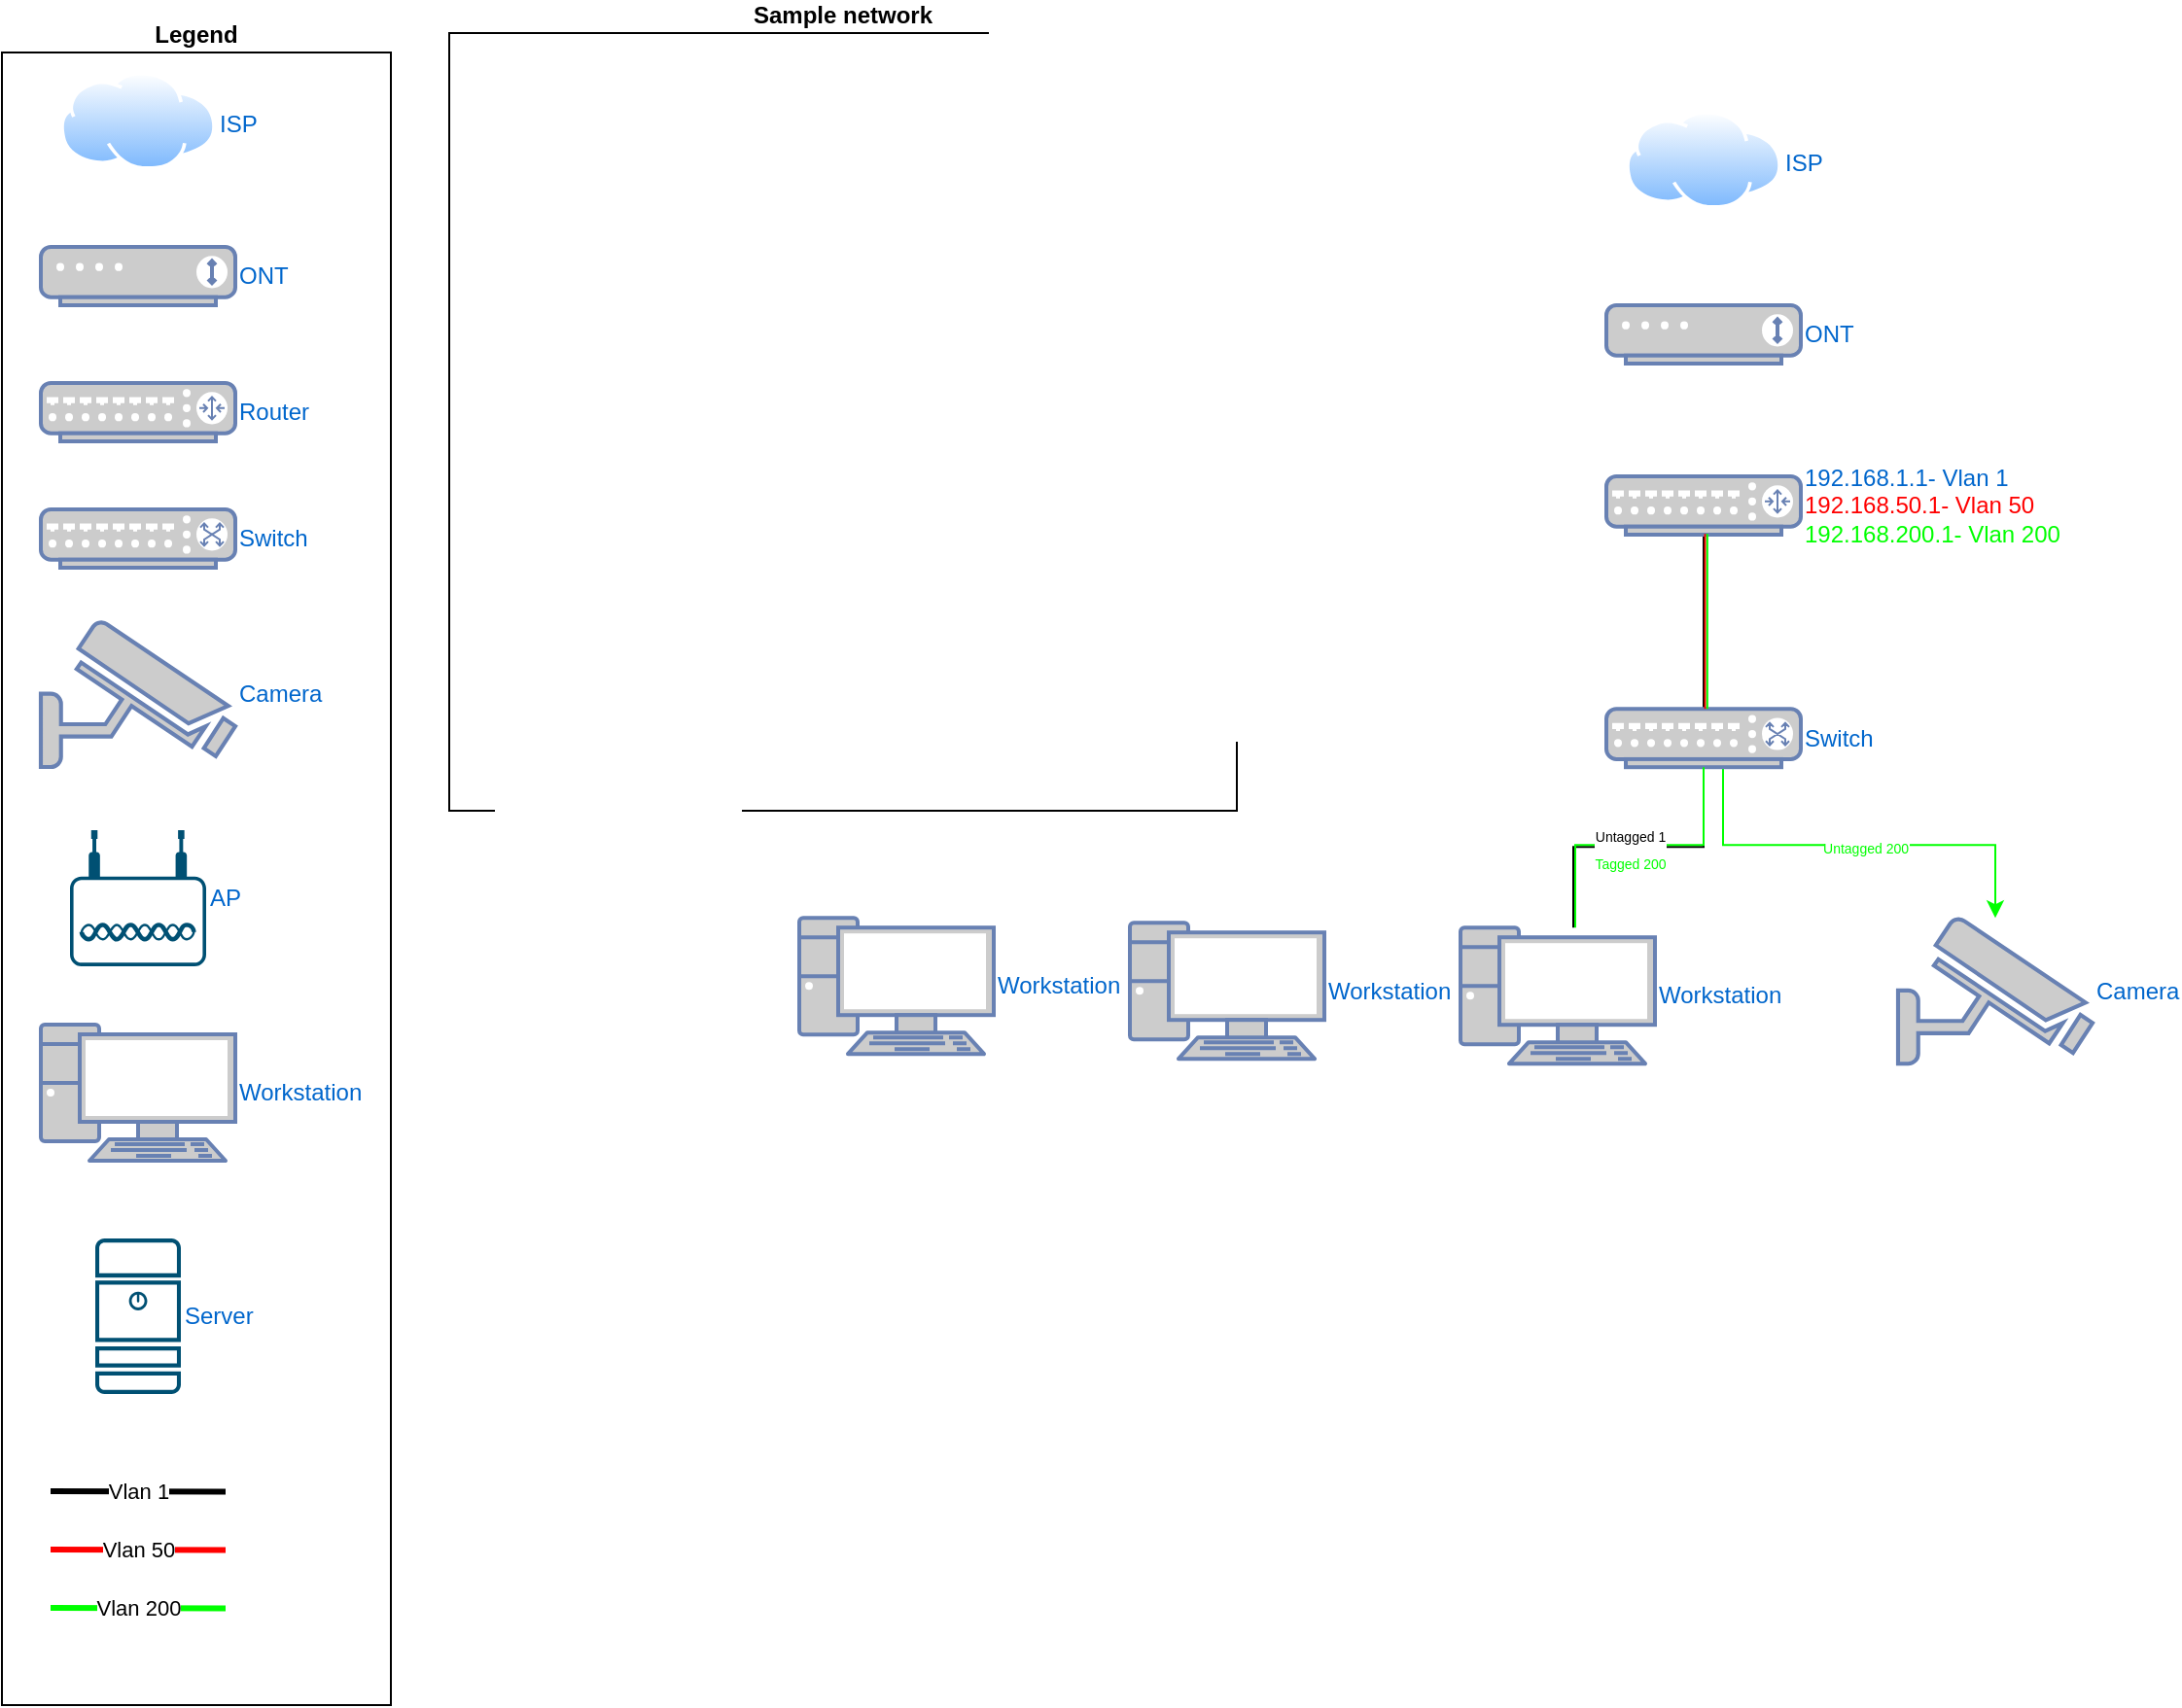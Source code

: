 <mxfile version="21.6.2" type="github">
  <diagram name="Page-1" id="eT0Ean7KH-sbOHMaBbw0">
    <mxGraphModel dx="1793" dy="864" grid="1" gridSize="10" guides="1" tooltips="1" connect="1" arrows="1" fold="1" page="1" pageScale="1" pageWidth="850" pageHeight="1100" math="0" shadow="0">
      <root>
        <mxCell id="0" />
        <mxCell id="1" parent="0" />
        <mxCell id="Kp_vYzGjNW8o70z0-AuJ-58" value="Sample network" style="rounded=0;whiteSpace=wrap;html=1;labelPosition=center;verticalLabelPosition=top;align=center;verticalAlign=bottom;fontStyle=1" parent="1" vertex="1">
          <mxGeometry x="250" y="20" width="405" height="400" as="geometry" />
        </mxCell>
        <mxCell id="Kp_vYzGjNW8o70z0-AuJ-38" value="Legend" style="rounded=0;whiteSpace=wrap;html=1;labelPosition=center;verticalLabelPosition=top;align=center;verticalAlign=bottom;fontStyle=1" parent="1" vertex="1">
          <mxGeometry x="20" y="30" width="200" height="850" as="geometry" />
        </mxCell>
        <mxCell id="Kp_vYzGjNW8o70z0-AuJ-1" value="ISP" style="image;aspect=fixed;perimeter=ellipsePerimeter;html=1;align=left;shadow=0;dashed=0;spacingTop=3;image=img/lib/active_directory/internet_cloud.svg;labelPosition=right;verticalLabelPosition=middle;verticalAlign=middle;fontColor=#0066CC;" parent="1" vertex="1">
          <mxGeometry x="50" y="40" width="80" height="50.4" as="geometry" />
        </mxCell>
        <mxCell id="Kp_vYzGjNW8o70z0-AuJ-2" value="ONT" style="fontColor=#0066CC;verticalAlign=middle;verticalLabelPosition=middle;labelPosition=right;align=left;html=1;outlineConnect=0;fillColor=#CCCCCC;strokeColor=#6881B3;gradientColor=none;gradientDirection=north;strokeWidth=2;shape=mxgraph.networks.modem;" parent="1" vertex="1">
          <mxGeometry x="40" y="130" width="100" height="30" as="geometry" />
        </mxCell>
        <mxCell id="Kp_vYzGjNW8o70z0-AuJ-3" value="Router" style="fontColor=#0066CC;verticalAlign=middle;verticalLabelPosition=middle;labelPosition=right;align=left;html=1;outlineConnect=0;fillColor=#CCCCCC;strokeColor=#6881B3;gradientColor=none;gradientDirection=north;strokeWidth=2;shape=mxgraph.networks.router;" parent="1" vertex="1">
          <mxGeometry x="40" y="200" width="100" height="30" as="geometry" />
        </mxCell>
        <mxCell id="Kp_vYzGjNW8o70z0-AuJ-4" value="Switch" style="fontColor=#0066CC;verticalAlign=middle;verticalLabelPosition=middle;labelPosition=right;align=left;html=1;outlineConnect=0;fillColor=#CCCCCC;strokeColor=#6881B3;gradientColor=none;gradientDirection=north;strokeWidth=2;shape=mxgraph.networks.switch;" parent="1" vertex="1">
          <mxGeometry x="40" y="265" width="100" height="30" as="geometry" />
        </mxCell>
        <mxCell id="Kp_vYzGjNW8o70z0-AuJ-8" value="Workstation" style="fontColor=#0066CC;verticalAlign=middle;verticalLabelPosition=middle;labelPosition=right;align=left;html=1;outlineConnect=0;fillColor=#CCCCCC;strokeColor=#6881B3;gradientColor=none;gradientDirection=north;strokeWidth=2;shape=mxgraph.networks.pc;" parent="1" vertex="1">
          <mxGeometry x="40" y="530" width="100" height="70" as="geometry" />
        </mxCell>
        <mxCell id="Kp_vYzGjNW8o70z0-AuJ-11" value="Camera" style="fontColor=#0066CC;verticalAlign=middle;verticalLabelPosition=middle;labelPosition=right;align=left;html=1;outlineConnect=0;fillColor=#CCCCCC;strokeColor=#6881B3;gradientColor=none;gradientDirection=north;strokeWidth=2;shape=mxgraph.networks.security_camera;" parent="1" vertex="1">
          <mxGeometry x="995" y="475.1" width="100" height="75" as="geometry" />
        </mxCell>
        <mxCell id="Kp_vYzGjNW8o70z0-AuJ-16" value="Server" style="sketch=0;points=[[0.015,0.015,0],[0.985,0.015,0],[0.985,0.985,0],[0.015,0.985,0],[0.25,0,0],[0.5,0,0],[0.75,0,0],[1,0.25,0],[1,0.5,0],[1,0.75,0],[0.75,1,0],[0.5,1,0],[0.25,1,0],[0,0.75,0],[0,0.5,0],[0,0.25,0]];verticalLabelPosition=middle;html=1;verticalAlign=middle;aspect=fixed;align=left;pointerEvents=1;shape=mxgraph.cisco19.server;fillColor=#005073;strokeColor=none;labelPosition=right;fontColor=#0066CC;" parent="1" vertex="1">
          <mxGeometry x="68" y="640" width="44" height="80" as="geometry" />
        </mxCell>
        <mxCell id="Kp_vYzGjNW8o70z0-AuJ-18" value="AP" style="points=[[0.03,0.36,0],[0.18,0,0],[0.5,0.34,0],[0.82,0,0],[0.97,0.36,0],[1,0.67,0],[0.975,0.975,0],[0.5,1,0],[0.025,0.975,0],[0,0.67,0]];verticalLabelPosition=middle;sketch=0;html=1;verticalAlign=middle;aspect=fixed;align=left;pointerEvents=1;shape=mxgraph.cisco19.wireless_access_point;fillColor=#005073;strokeColor=none;labelPosition=right;fontColor=#0066CC;" parent="1" vertex="1">
          <mxGeometry x="55" y="430" width="70" height="70" as="geometry" />
        </mxCell>
        <mxCell id="Kp_vYzGjNW8o70z0-AuJ-40" value="Vlan 1" style="endArrow=none;html=1;rounded=0;strokeWidth=3;" parent="1" edge="1">
          <mxGeometry width="50" height="50" relative="1" as="geometry">
            <mxPoint x="45" y="770" as="sourcePoint" />
            <mxPoint x="135.0" y="770.286" as="targetPoint" />
          </mxGeometry>
        </mxCell>
        <mxCell id="Kp_vYzGjNW8o70z0-AuJ-41" value="Vlan 50" style="endArrow=none;html=1;rounded=0;strokeWidth=3;strokeColor=#FF0000;" parent="1" edge="1">
          <mxGeometry width="50" height="50" relative="1" as="geometry">
            <mxPoint x="45" y="800" as="sourcePoint" />
            <mxPoint x="135.0" y="800.286" as="targetPoint" />
          </mxGeometry>
        </mxCell>
        <mxCell id="Kp_vYzGjNW8o70z0-AuJ-42" value="Vlan 200" style="endArrow=none;html=1;rounded=0;strokeWidth=3;strokeColor=#00FF00;" parent="1" edge="1">
          <mxGeometry width="50" height="50" relative="1" as="geometry">
            <mxPoint x="45" y="830" as="sourcePoint" />
            <mxPoint x="135.0" y="830.286" as="targetPoint" />
          </mxGeometry>
        </mxCell>
        <mxCell id="Kp_vYzGjNW8o70z0-AuJ-49" style="edgeStyle=orthogonalEdgeStyle;rounded=0;orthogonalLoop=1;jettySize=auto;html=1;entryX=0.5;entryY=0;entryDx=0;entryDy=0;entryPerimeter=0;endArrow=none;endFill=0;" parent="1" source="Kp_vYzGjNW8o70z0-AuJ-44" target="Kp_vYzGjNW8o70z0-AuJ-45" edge="1">
          <mxGeometry relative="1" as="geometry" />
        </mxCell>
        <mxCell id="Kp_vYzGjNW8o70z0-AuJ-44" value="192.168.1.1- Vlan 1&lt;br&gt;&lt;font color=&quot;#ff0000&quot;&gt;192.168.50.1- Vlan 50&lt;/font&gt;&lt;br&gt;&lt;font color=&quot;#00ff00&quot;&gt;192.168.200.1- Vlan 200&lt;/font&gt;" style="fontColor=#0066CC;verticalAlign=middle;verticalLabelPosition=middle;labelPosition=right;align=left;html=1;outlineConnect=0;fillColor=#CCCCCC;strokeColor=#6881B3;gradientColor=none;gradientDirection=north;strokeWidth=2;shape=mxgraph.networks.router;" parent="1" vertex="1">
          <mxGeometry x="845" y="248" width="100" height="30" as="geometry" />
        </mxCell>
        <mxCell id="Kp_vYzGjNW8o70z0-AuJ-52" style="edgeStyle=orthogonalEdgeStyle;rounded=0;orthogonalLoop=1;jettySize=auto;html=1;endArrow=none;endFill=0;" parent="1" edge="1">
          <mxGeometry relative="1" as="geometry">
            <mxPoint x="888" y="397.6" as="sourcePoint" />
            <mxPoint x="828" y="480.1" as="targetPoint" />
            <Array as="points">
              <mxPoint x="895" y="397.6" />
              <mxPoint x="895" y="438.6" />
              <mxPoint x="828" y="438.6" />
            </Array>
          </mxGeometry>
        </mxCell>
        <mxCell id="Kp_vYzGjNW8o70z0-AuJ-54" style="edgeStyle=orthogonalEdgeStyle;rounded=0;orthogonalLoop=1;jettySize=auto;html=1;strokeColor=#00FF00;" parent="1" source="Kp_vYzGjNW8o70z0-AuJ-45" target="Kp_vYzGjNW8o70z0-AuJ-11" edge="1">
          <mxGeometry relative="1" as="geometry">
            <Array as="points">
              <mxPoint x="905" y="437.6" />
              <mxPoint x="1045" y="437.6" />
            </Array>
          </mxGeometry>
        </mxCell>
        <mxCell id="Kp_vYzGjNW8o70z0-AuJ-57" value="&lt;font color=&quot;#00ff00&quot; style=&quot;font-size: 7px;&quot;&gt;Untagged 200&lt;/font&gt;" style="edgeLabel;html=1;align=center;verticalAlign=middle;resizable=0;points=[];" parent="Kp_vYzGjNW8o70z0-AuJ-54" vertex="1" connectable="0">
          <mxGeometry x="0.039" relative="1" as="geometry">
            <mxPoint as="offset" />
          </mxGeometry>
        </mxCell>
        <mxCell id="Kp_vYzGjNW8o70z0-AuJ-45" value="Switch" style="fontColor=#0066CC;verticalAlign=middle;verticalLabelPosition=middle;labelPosition=right;align=left;html=1;outlineConnect=0;fillColor=#CCCCCC;strokeColor=#6881B3;gradientColor=none;gradientDirection=north;strokeWidth=2;shape=mxgraph.networks.switch;" parent="1" vertex="1">
          <mxGeometry x="845" y="367.6" width="100" height="30" as="geometry" />
        </mxCell>
        <mxCell id="Kp_vYzGjNW8o70z0-AuJ-47" value="Workstation" style="fontColor=#0066CC;verticalAlign=middle;verticalLabelPosition=middle;labelPosition=right;align=left;html=1;outlineConnect=0;fillColor=#CCCCCC;strokeColor=#6881B3;gradientColor=none;gradientDirection=north;strokeWidth=2;shape=mxgraph.networks.pc;" parent="1" vertex="1">
          <mxGeometry x="770" y="480.1" width="100" height="70" as="geometry" />
        </mxCell>
        <mxCell id="Kp_vYzGjNW8o70z0-AuJ-48" value="Camera" style="fontColor=#0066CC;verticalAlign=middle;verticalLabelPosition=middle;labelPosition=right;align=left;html=1;outlineConnect=0;fillColor=#CCCCCC;strokeColor=#6881B3;gradientColor=none;gradientDirection=north;strokeWidth=2;shape=mxgraph.networks.security_camera;" parent="1" vertex="1">
          <mxGeometry x="40" y="322.5" width="100" height="75" as="geometry" />
        </mxCell>
        <mxCell id="Kp_vYzGjNW8o70z0-AuJ-50" style="edgeStyle=orthogonalEdgeStyle;rounded=0;orthogonalLoop=1;jettySize=auto;html=1;entryX=0.5;entryY=0;entryDx=0;entryDy=0;entryPerimeter=0;endArrow=none;endFill=0;strokeColor=#FF0000;" parent="1" edge="1">
          <mxGeometry relative="1" as="geometry">
            <mxPoint x="895.77" y="277.6" as="sourcePoint" />
            <mxPoint x="895.77" y="367.6" as="targetPoint" />
          </mxGeometry>
        </mxCell>
        <mxCell id="Kp_vYzGjNW8o70z0-AuJ-51" style="edgeStyle=orthogonalEdgeStyle;rounded=0;orthogonalLoop=1;jettySize=auto;html=1;entryX=0.5;entryY=0;entryDx=0;entryDy=0;entryPerimeter=0;endArrow=none;endFill=0;strokeColor=#00FF00;" parent="1" edge="1">
          <mxGeometry relative="1" as="geometry">
            <mxPoint x="896.9" y="277.6" as="sourcePoint" />
            <mxPoint x="896.9" y="367.6" as="targetPoint" />
          </mxGeometry>
        </mxCell>
        <mxCell id="Kp_vYzGjNW8o70z0-AuJ-53" style="edgeStyle=orthogonalEdgeStyle;rounded=0;orthogonalLoop=1;jettySize=auto;html=1;endArrow=none;endFill=0;strokeColor=#00FF00;" parent="1" source="Kp_vYzGjNW8o70z0-AuJ-45" target="Kp_vYzGjNW8o70z0-AuJ-47" edge="1">
          <mxGeometry relative="1" as="geometry">
            <mxPoint x="894.027" y="397.6" as="sourcePoint" />
            <mxPoint x="829" y="477.6" as="targetPoint" />
            <Array as="points">
              <mxPoint x="895" y="437.6" />
              <mxPoint x="829" y="437.6" />
            </Array>
          </mxGeometry>
        </mxCell>
        <mxCell id="Kp_vYzGjNW8o70z0-AuJ-56" value="&lt;span style=&quot;font-size: 7px;&quot;&gt;Untagged 1&lt;br&gt;&lt;font color=&quot;#00ff00&quot;&gt;Tagged 200&lt;/font&gt;&lt;br&gt;&lt;/span&gt;" style="edgeLabel;html=1;align=center;verticalAlign=middle;resizable=0;points=[];" parent="Kp_vYzGjNW8o70z0-AuJ-53" vertex="1" connectable="0">
          <mxGeometry x="0.049" y="1" relative="1" as="geometry">
            <mxPoint as="offset" />
          </mxGeometry>
        </mxCell>
        <mxCell id="wpIt4XHvhYlGsj1fmkmh-3" value="Workstation" style="fontColor=#0066CC;verticalAlign=middle;verticalLabelPosition=middle;labelPosition=right;align=left;html=1;outlineConnect=0;fillColor=#CCCCCC;strokeColor=#6881B3;gradientColor=none;gradientDirection=north;strokeWidth=2;shape=mxgraph.networks.pc;" vertex="1" parent="1">
          <mxGeometry x="600" y="477.6" width="100" height="70" as="geometry" />
        </mxCell>
        <mxCell id="wpIt4XHvhYlGsj1fmkmh-4" value="Workstation" style="fontColor=#0066CC;verticalAlign=middle;verticalLabelPosition=middle;labelPosition=right;align=left;html=1;outlineConnect=0;fillColor=#CCCCCC;strokeColor=#6881B3;gradientColor=none;gradientDirection=north;strokeWidth=2;shape=mxgraph.networks.pc;" vertex="1" parent="1">
          <mxGeometry x="430" y="475.1" width="100" height="70" as="geometry" />
        </mxCell>
        <mxCell id="wpIt4XHvhYlGsj1fmkmh-5" value="ONT" style="fontColor=#0066CC;verticalAlign=middle;verticalLabelPosition=middle;labelPosition=right;align=left;html=1;outlineConnect=0;fillColor=#CCCCCC;strokeColor=#6881B3;gradientColor=none;gradientDirection=north;strokeWidth=2;shape=mxgraph.networks.modem;" vertex="1" parent="1">
          <mxGeometry x="845" y="160" width="100" height="30" as="geometry" />
        </mxCell>
        <mxCell id="wpIt4XHvhYlGsj1fmkmh-6" value="ISP" style="image;aspect=fixed;perimeter=ellipsePerimeter;html=1;align=left;shadow=0;dashed=0;spacingTop=3;image=img/lib/active_directory/internet_cloud.svg;labelPosition=right;verticalLabelPosition=middle;verticalAlign=middle;fontColor=#0066CC;" vertex="1" parent="1">
          <mxGeometry x="855" y="60" width="80" height="50.4" as="geometry" />
        </mxCell>
      </root>
    </mxGraphModel>
  </diagram>
</mxfile>

